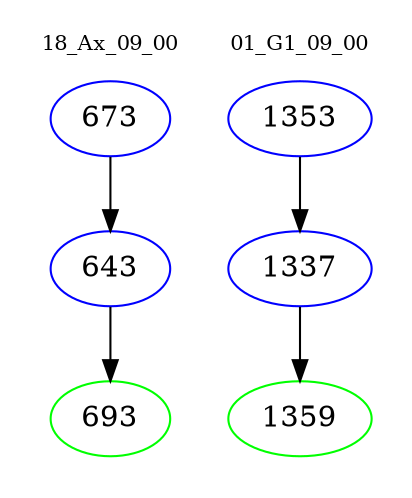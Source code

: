 digraph{
subgraph cluster_0 {
color = white
label = "18_Ax_09_00";
fontsize=10;
T0_673 [label="673", color="blue"]
T0_673 -> T0_643 [color="black"]
T0_643 [label="643", color="blue"]
T0_643 -> T0_693 [color="black"]
T0_693 [label="693", color="green"]
}
subgraph cluster_1 {
color = white
label = "01_G1_09_00";
fontsize=10;
T1_1353 [label="1353", color="blue"]
T1_1353 -> T1_1337 [color="black"]
T1_1337 [label="1337", color="blue"]
T1_1337 -> T1_1359 [color="black"]
T1_1359 [label="1359", color="green"]
}
}
